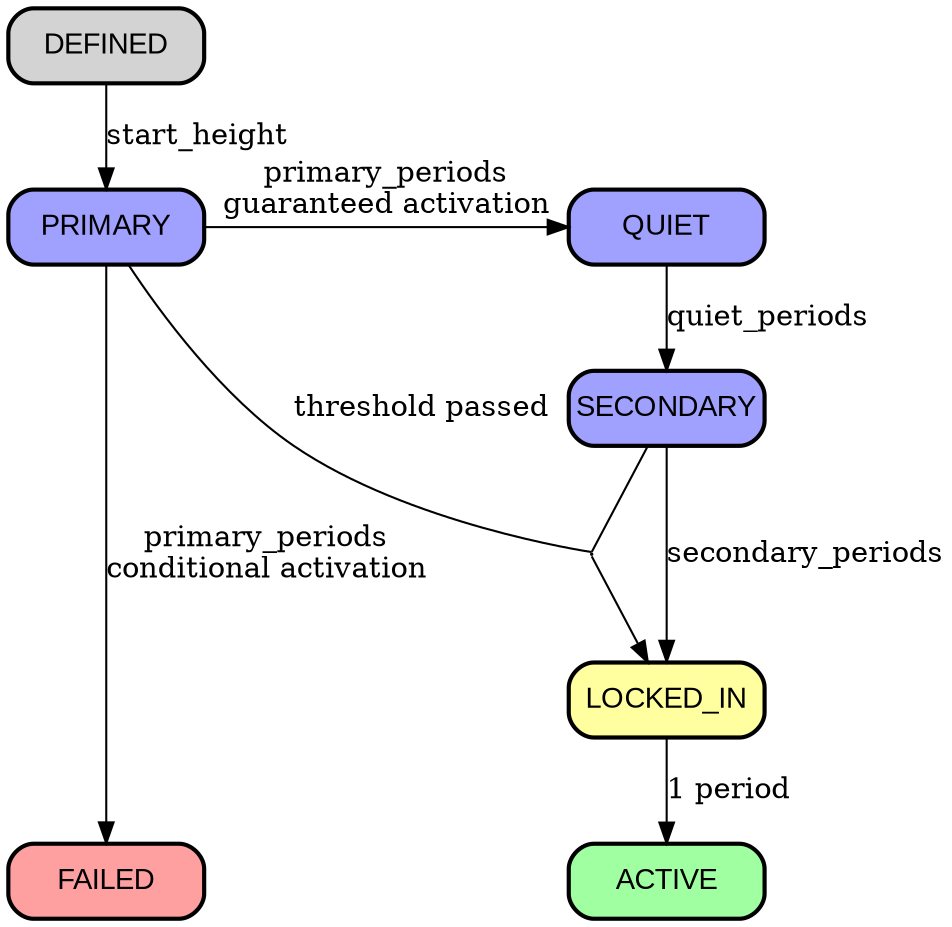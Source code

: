 digraph {
  rankdir=TD;

  node  [style="rounded,filled,bold", shape=box, fixedsize=true, width=1.3, fontname="Arial"];

  edge [weight = 100];
  "DEFINED" -> "PRIMARY" [label="start_height"];
  "PRIMARY" -> "FAILED" [label="primary_periods\nconditional activation"];
  "QUIET" -> "SECONDARY" [label="quiet_periods"];
  "SECONDARY" -> "LOCKED_IN" [label="secondary_periods"];
  "LOCKED_IN" -> "ACTIVE" [label="1 period"];

  edge [weight = 1];
  "PRIMARY" -> "QUIET" [label="primary_periods\nguaranteed activation"];

  thresh [shape=point,width=0.01,height=0.01];
  "PRIMARY" -> thresh [dir=none, label="threshold passed"];
  "SECONDARY" -> thresh [dir=none];
  "thresh" -> "LOCKED_IN";

  "PRIMARY" [fillcolor="#a0a0ff"];
  "QUIET" [fillcolor="#a0a0ff"];
  "SECONDARY" [fillcolor="#a0a0ff"];

  "LOCKED_IN" [fillcolor="#ffffa0"];
  "ACTIVE" [fillcolor="#a0ffa0", shape=box];

  "FAILED" [fillcolor="#ffa0a0", shape=box];

  { rank=same; "PRIMARY" "QUIET" }
  { rank=sink; "FAILED" "ACTIVE"; }
}


